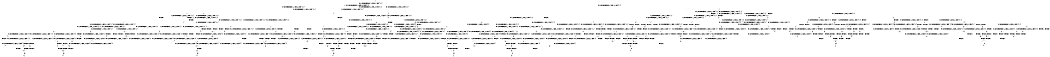 digraph BCG {
size = "7, 10.5";
center = TRUE;
node [shape = circle];
0 [peripheries = 2];
0 -> 1 [label = "EX !0 !ATOMIC_EXCH_BRANCH (2, +1, TRUE, +0, 2, TRUE) !{0, 1, 2}"];
0 -> 2 [label = "EX !2 !ATOMIC_EXCH_BRANCH (1, +0, FALSE, +0, 1, TRUE) !{0, 1, 2}"];
0 -> 3 [label = "EX !1 !ATOMIC_EXCH_BRANCH (1, +1, TRUE, +0, 2, TRUE) !{0, 1, 2}"];
0 -> 4 [label = "EX !0 !ATOMIC_EXCH_BRANCH (2, +1, TRUE, +0, 2, TRUE) !{0, 1, 2}"];
1 -> 5 [label = "EX !2 !ATOMIC_EXCH_BRANCH (1, +0, FALSE, +0, 1, TRUE) !{0, 1, 2}"];
1 -> 6 [label = "EX !1 !ATOMIC_EXCH_BRANCH (1, +1, TRUE, +0, 2, TRUE) !{0, 1, 2}"];
1 -> 7 [label = "TERMINATE !0"];
2 -> 2 [label = "EX !2 !ATOMIC_EXCH_BRANCH (1, +0, FALSE, +0, 1, TRUE) !{0, 1, 2}"];
2 -> 8 [label = "EX !0 !ATOMIC_EXCH_BRANCH (2, +1, TRUE, +0, 2, TRUE) !{0, 1, 2}"];
2 -> 9 [label = "EX !1 !ATOMIC_EXCH_BRANCH (1, +1, TRUE, +0, 2, TRUE) !{0, 1, 2}"];
2 -> 10 [label = "EX !0 !ATOMIC_EXCH_BRANCH (2, +1, TRUE, +0, 2, TRUE) !{0, 1, 2}"];
3 -> 11 [label = "EX !0 !ATOMIC_EXCH_BRANCH (2, +1, TRUE, +0, 2, TRUE) !{0, 1, 2}"];
3 -> 12 [label = "EX !2 !ATOMIC_EXCH_BRANCH (1, +0, FALSE, +0, 1, FALSE) !{0, 1, 2}"];
3 -> 13 [label = "TERMINATE !1"];
3 -> 14 [label = "EX !0 !ATOMIC_EXCH_BRANCH (2, +1, TRUE, +0, 2, TRUE) !{0, 1, 2}"];
4 -> 15 [label = "EX !1 !ATOMIC_EXCH_BRANCH (1, +1, TRUE, +0, 2, TRUE) !{0, 1, 2}"];
4 -> 16 [label = "EX !2 !ATOMIC_EXCH_BRANCH (1, +0, FALSE, +0, 1, TRUE) !{0, 1, 2}"];
4 -> 17 [label = "EX !1 !ATOMIC_EXCH_BRANCH (1, +1, TRUE, +0, 2, TRUE) !{0, 1, 2}"];
4 -> 18 [label = "TERMINATE !0"];
5 -> 5 [label = "EX !2 !ATOMIC_EXCH_BRANCH (1, +0, FALSE, +0, 1, TRUE) !{0, 1, 2}"];
5 -> 19 [label = "EX !1 !ATOMIC_EXCH_BRANCH (1, +1, TRUE, +0, 2, TRUE) !{0, 1, 2}"];
5 -> 20 [label = "TERMINATE !0"];
6 -> 21 [label = "EX !2 !ATOMIC_EXCH_BRANCH (1, +0, FALSE, +0, 1, FALSE) !{0, 1, 2}"];
6 -> 22 [label = "TERMINATE !0"];
6 -> 23 [label = "TERMINATE !1"];
7 -> 24 [label = "EX !2 !ATOMIC_EXCH_BRANCH (1, +0, FALSE, +0, 1, TRUE) !{1, 2}"];
7 -> 25 [label = "EX !1 !ATOMIC_EXCH_BRANCH (1, +1, TRUE, +0, 2, TRUE) !{1, 2}"];
7 -> 26 [label = "EX !1 !ATOMIC_EXCH_BRANCH (1, +1, TRUE, +0, 2, TRUE) !{1, 2}"];
8 -> 5 [label = "EX !2 !ATOMIC_EXCH_BRANCH (1, +0, FALSE, +0, 1, TRUE) !{0, 1, 2}"];
8 -> 19 [label = "EX !1 !ATOMIC_EXCH_BRANCH (1, +1, TRUE, +0, 2, TRUE) !{0, 1, 2}"];
8 -> 20 [label = "TERMINATE !0"];
9 -> 12 [label = "EX !2 !ATOMIC_EXCH_BRANCH (1, +0, FALSE, +0, 1, FALSE) !{0, 1, 2}"];
9 -> 27 [label = "EX !0 !ATOMIC_EXCH_BRANCH (2, +1, TRUE, +0, 2, TRUE) !{0, 1, 2}"];
9 -> 28 [label = "TERMINATE !1"];
9 -> 29 [label = "EX !0 !ATOMIC_EXCH_BRANCH (2, +1, TRUE, +0, 2, TRUE) !{0, 1, 2}"];
10 -> 30 [label = "EX !1 !ATOMIC_EXCH_BRANCH (1, +1, TRUE, +0, 2, TRUE) !{0, 1, 2}"];
10 -> 16 [label = "EX !2 !ATOMIC_EXCH_BRANCH (1, +0, FALSE, +0, 1, TRUE) !{0, 1, 2}"];
10 -> 31 [label = "EX !1 !ATOMIC_EXCH_BRANCH (1, +1, TRUE, +0, 2, TRUE) !{0, 1, 2}"];
10 -> 32 [label = "TERMINATE !0"];
11 -> 21 [label = "EX !2 !ATOMIC_EXCH_BRANCH (1, +0, FALSE, +0, 1, FALSE) !{0, 1, 2}"];
11 -> 22 [label = "TERMINATE !0"];
11 -> 23 [label = "TERMINATE !1"];
12 -> 33 [label = "EX !2 !ATOMIC_EXCH_BRANCH (2, +0, FALSE, +0, 2, TRUE) !{0, 1, 2}"];
12 -> 34 [label = "EX !0 !ATOMIC_EXCH_BRANCH (2, +1, TRUE, +0, 2, TRUE) !{0, 1, 2}"];
12 -> 35 [label = "TERMINATE !1"];
12 -> 36 [label = "EX !0 !ATOMIC_EXCH_BRANCH (2, +1, TRUE, +0, 2, TRUE) !{0, 1, 2}"];
13 -> 37 [label = "EX !0 !ATOMIC_EXCH_BRANCH (2, +1, TRUE, +0, 2, TRUE) !{0, 2}"];
13 -> 38 [label = "EX !2 !ATOMIC_EXCH_BRANCH (1, +0, FALSE, +0, 1, FALSE) !{0, 2}"];
13 -> 39 [label = "EX !0 !ATOMIC_EXCH_BRANCH (2, +1, TRUE, +0, 2, TRUE) !{0, 2}"];
14 -> 40 [label = "EX !2 !ATOMIC_EXCH_BRANCH (1, +0, FALSE, +0, 1, FALSE) !{0, 1, 2}"];
14 -> 41 [label = "TERMINATE !0"];
14 -> 42 [label = "TERMINATE !1"];
15 -> 43 [label = "EX !2 !ATOMIC_EXCH_BRANCH (1, +0, FALSE, +0, 1, FALSE) !{0, 1, 2}"];
15 -> 44 [label = "EX !2 !ATOMIC_EXCH_BRANCH (1, +0, FALSE, +0, 1, FALSE) !{0, 1, 2}"];
15 -> 45 [label = "TERMINATE !0"];
15 -> 46 [label = "TERMINATE !1"];
16 -> 30 [label = "EX !1 !ATOMIC_EXCH_BRANCH (1, +1, TRUE, +0, 2, TRUE) !{0, 1, 2}"];
16 -> 16 [label = "EX !2 !ATOMIC_EXCH_BRANCH (1, +0, FALSE, +0, 1, TRUE) !{0, 1, 2}"];
16 -> 31 [label = "EX !1 !ATOMIC_EXCH_BRANCH (1, +1, TRUE, +0, 2, TRUE) !{0, 1, 2}"];
16 -> 32 [label = "TERMINATE !0"];
17 -> 40 [label = "EX !2 !ATOMIC_EXCH_BRANCH (1, +0, FALSE, +0, 1, FALSE) !{0, 1, 2}"];
17 -> 41 [label = "TERMINATE !0"];
17 -> 42 [label = "TERMINATE !1"];
18 -> 47 [label = "EX !2 !ATOMIC_EXCH_BRANCH (1, +0, FALSE, +0, 1, TRUE) !{1, 2}"];
18 -> 48 [label = "EX !1 !ATOMIC_EXCH_BRANCH (1, +1, TRUE, +0, 2, TRUE) !{1, 2}"];
19 -> 21 [label = "EX !2 !ATOMIC_EXCH_BRANCH (1, +0, FALSE, +0, 1, FALSE) !{0, 1, 2}"];
19 -> 49 [label = "TERMINATE !0"];
19 -> 50 [label = "TERMINATE !1"];
20 -> 24 [label = "EX !2 !ATOMIC_EXCH_BRANCH (1, +0, FALSE, +0, 1, TRUE) !{1, 2}"];
20 -> 51 [label = "EX !1 !ATOMIC_EXCH_BRANCH (1, +1, TRUE, +0, 2, TRUE) !{1, 2}"];
20 -> 52 [label = "EX !1 !ATOMIC_EXCH_BRANCH (1, +1, TRUE, +0, 2, TRUE) !{1, 2}"];
21 -> 53 [label = "EX !2 !ATOMIC_EXCH_BRANCH (2, +0, FALSE, +0, 2, FALSE) !{0, 1, 2}"];
21 -> 54 [label = "TERMINATE !0"];
21 -> 55 [label = "TERMINATE !1"];
22 -> 56 [label = "EX !2 !ATOMIC_EXCH_BRANCH (1, +0, FALSE, +0, 1, FALSE) !{1, 2}"];
22 -> 57 [label = "TERMINATE !1"];
23 -> 58 [label = "EX !2 !ATOMIC_EXCH_BRANCH (1, +0, FALSE, +0, 1, FALSE) !{0, 2}"];
23 -> 57 [label = "TERMINATE !0"];
24 -> 24 [label = "EX !2 !ATOMIC_EXCH_BRANCH (1, +0, FALSE, +0, 1, TRUE) !{1, 2}"];
24 -> 51 [label = "EX !1 !ATOMIC_EXCH_BRANCH (1, +1, TRUE, +0, 2, TRUE) !{1, 2}"];
24 -> 52 [label = "EX !1 !ATOMIC_EXCH_BRANCH (1, +1, TRUE, +0, 2, TRUE) !{1, 2}"];
25 -> 56 [label = "EX !2 !ATOMIC_EXCH_BRANCH (1, +0, FALSE, +0, 1, FALSE) !{1, 2}"];
25 -> 57 [label = "TERMINATE !1"];
26 -> 59 [label = "EX !2 !ATOMIC_EXCH_BRANCH (1, +0, FALSE, +0, 1, FALSE) !{1, 2}"];
26 -> 60 [label = "EX !2 !ATOMIC_EXCH_BRANCH (1, +0, FALSE, +0, 1, FALSE) !{1, 2}"];
26 -> 61 [label = "TERMINATE !1"];
27 -> 21 [label = "EX !2 !ATOMIC_EXCH_BRANCH (1, +0, FALSE, +0, 1, FALSE) !{0, 1, 2}"];
27 -> 49 [label = "TERMINATE !0"];
27 -> 50 [label = "TERMINATE !1"];
28 -> 38 [label = "EX !2 !ATOMIC_EXCH_BRANCH (1, +0, FALSE, +0, 1, FALSE) !{0, 2}"];
28 -> 62 [label = "EX !0 !ATOMIC_EXCH_BRANCH (2, +1, TRUE, +0, 2, TRUE) !{0, 2}"];
28 -> 63 [label = "EX !0 !ATOMIC_EXCH_BRANCH (2, +1, TRUE, +0, 2, TRUE) !{0, 2}"];
29 -> 40 [label = "EX !2 !ATOMIC_EXCH_BRANCH (1, +0, FALSE, +0, 1, FALSE) !{0, 1, 2}"];
29 -> 64 [label = "TERMINATE !0"];
29 -> 65 [label = "TERMINATE !1"];
30 -> 43 [label = "EX !2 !ATOMIC_EXCH_BRANCH (1, +0, FALSE, +0, 1, FALSE) !{0, 1, 2}"];
30 -> 44 [label = "EX !2 !ATOMIC_EXCH_BRANCH (1, +0, FALSE, +0, 1, FALSE) !{0, 1, 2}"];
30 -> 66 [label = "TERMINATE !0"];
30 -> 67 [label = "TERMINATE !1"];
31 -> 40 [label = "EX !2 !ATOMIC_EXCH_BRANCH (1, +0, FALSE, +0, 1, FALSE) !{0, 1, 2}"];
31 -> 64 [label = "TERMINATE !0"];
31 -> 65 [label = "TERMINATE !1"];
32 -> 47 [label = "EX !2 !ATOMIC_EXCH_BRANCH (1, +0, FALSE, +0, 1, TRUE) !{1, 2}"];
32 -> 68 [label = "EX !1 !ATOMIC_EXCH_BRANCH (1, +1, TRUE, +0, 2, TRUE) !{1, 2}"];
33 -> 33 [label = "EX !2 !ATOMIC_EXCH_BRANCH (2, +0, FALSE, +0, 2, TRUE) !{0, 1, 2}"];
33 -> 34 [label = "EX !0 !ATOMIC_EXCH_BRANCH (2, +1, TRUE, +0, 2, TRUE) !{0, 1, 2}"];
33 -> 35 [label = "TERMINATE !1"];
33 -> 36 [label = "EX !0 !ATOMIC_EXCH_BRANCH (2, +1, TRUE, +0, 2, TRUE) !{0, 1, 2}"];
34 -> 53 [label = "EX !2 !ATOMIC_EXCH_BRANCH (2, +0, FALSE, +0, 2, FALSE) !{0, 1, 2}"];
34 -> 54 [label = "TERMINATE !0"];
34 -> 55 [label = "TERMINATE !1"];
35 -> 69 [label = "EX !2 !ATOMIC_EXCH_BRANCH (2, +0, FALSE, +0, 2, TRUE) !{0, 2}"];
35 -> 70 [label = "EX !0 !ATOMIC_EXCH_BRANCH (2, +1, TRUE, +0, 2, TRUE) !{0, 2}"];
35 -> 71 [label = "EX !0 !ATOMIC_EXCH_BRANCH (2, +1, TRUE, +0, 2, TRUE) !{0, 2}"];
36 -> 72 [label = "EX !2 !ATOMIC_EXCH_BRANCH (2, +0, FALSE, +0, 2, FALSE) !{0, 1, 2}"];
36 -> 73 [label = "TERMINATE !0"];
36 -> 74 [label = "TERMINATE !1"];
37 -> 58 [label = "EX !2 !ATOMIC_EXCH_BRANCH (1, +0, FALSE, +0, 1, FALSE) !{0, 2}"];
37 -> 57 [label = "TERMINATE !0"];
38 -> 69 [label = "EX !2 !ATOMIC_EXCH_BRANCH (2, +0, FALSE, +0, 2, TRUE) !{0, 2}"];
38 -> 70 [label = "EX !0 !ATOMIC_EXCH_BRANCH (2, +1, TRUE, +0, 2, TRUE) !{0, 2}"];
38 -> 71 [label = "EX !0 !ATOMIC_EXCH_BRANCH (2, +1, TRUE, +0, 2, TRUE) !{0, 2}"];
39 -> 75 [label = "EX !2 !ATOMIC_EXCH_BRANCH (1, +0, FALSE, +0, 1, FALSE) !{0, 2}"];
39 -> 76 [label = "EX !2 !ATOMIC_EXCH_BRANCH (1, +0, FALSE, +0, 1, FALSE) !{0, 2}"];
39 -> 77 [label = "TERMINATE !0"];
40 -> 72 [label = "EX !2 !ATOMIC_EXCH_BRANCH (2, +0, FALSE, +0, 2, FALSE) !{0, 1, 2}"];
40 -> 73 [label = "TERMINATE !0"];
40 -> 74 [label = "TERMINATE !1"];
41 -> 78 [label = "EX !2 !ATOMIC_EXCH_BRANCH (1, +0, FALSE, +0, 1, FALSE) !{1, 2}"];
41 -> 79 [label = "TERMINATE !1"];
42 -> 80 [label = "EX !2 !ATOMIC_EXCH_BRANCH (1, +0, FALSE, +0, 1, FALSE) !{0, 2}"];
42 -> 79 [label = "TERMINATE !0"];
43 -> 81 [label = "EX !2 !ATOMIC_EXCH_BRANCH (2, +0, FALSE, +0, 2, FALSE) !{0, 1, 2}"];
43 -> 82 [label = "TERMINATE !0"];
43 -> 83 [label = "TERMINATE !1"];
44 -> 81 [label = "EX !2 !ATOMIC_EXCH_BRANCH (2, +0, FALSE, +0, 2, FALSE) !{0, 1, 2}"];
44 -> 84 [label = "EX !2 !ATOMIC_EXCH_BRANCH (2, +0, FALSE, +0, 2, FALSE) !{0, 1, 2}"];
44 -> 85 [label = "TERMINATE !0"];
44 -> 86 [label = "TERMINATE !1"];
45 -> 87 [label = "EX !2 !ATOMIC_EXCH_BRANCH (1, +0, FALSE, +0, 1, FALSE) !{1, 2}"];
45 -> 88 [label = "TERMINATE !1"];
46 -> 89 [label = "EX !2 !ATOMIC_EXCH_BRANCH (1, +0, FALSE, +0, 1, FALSE) !{0, 2}"];
46 -> 88 [label = "TERMINATE !0"];
47 -> 47 [label = "EX !2 !ATOMIC_EXCH_BRANCH (1, +0, FALSE, +0, 1, TRUE) !{1, 2}"];
47 -> 68 [label = "EX !1 !ATOMIC_EXCH_BRANCH (1, +1, TRUE, +0, 2, TRUE) !{1, 2}"];
48 -> 78 [label = "EX !2 !ATOMIC_EXCH_BRANCH (1, +0, FALSE, +0, 1, FALSE) !{1, 2}"];
48 -> 79 [label = "TERMINATE !1"];
49 -> 56 [label = "EX !2 !ATOMIC_EXCH_BRANCH (1, +0, FALSE, +0, 1, FALSE) !{1, 2}"];
49 -> 90 [label = "TERMINATE !1"];
50 -> 58 [label = "EX !2 !ATOMIC_EXCH_BRANCH (1, +0, FALSE, +0, 1, FALSE) !{0, 2}"];
50 -> 90 [label = "TERMINATE !0"];
51 -> 56 [label = "EX !2 !ATOMIC_EXCH_BRANCH (1, +0, FALSE, +0, 1, FALSE) !{1, 2}"];
51 -> 90 [label = "TERMINATE !1"];
52 -> 59 [label = "EX !2 !ATOMIC_EXCH_BRANCH (1, +0, FALSE, +0, 1, FALSE) !{1, 2}"];
52 -> 60 [label = "EX !2 !ATOMIC_EXCH_BRANCH (1, +0, FALSE, +0, 1, FALSE) !{1, 2}"];
52 -> 91 [label = "TERMINATE !1"];
53 -> 92 [label = "TERMINATE !0"];
53 -> 93 [label = "TERMINATE !2"];
53 -> 94 [label = "TERMINATE !1"];
54 -> 95 [label = "EX !2 !ATOMIC_EXCH_BRANCH (2, +0, FALSE, +0, 2, FALSE) !{1, 2}"];
54 -> 96 [label = "TERMINATE !1"];
55 -> 97 [label = "EX !2 !ATOMIC_EXCH_BRANCH (2, +0, FALSE, +0, 2, FALSE) !{0, 2}"];
55 -> 96 [label = "TERMINATE !0"];
56 -> 95 [label = "EX !2 !ATOMIC_EXCH_BRANCH (2, +0, FALSE, +0, 2, FALSE) !{1, 2}"];
56 -> 96 [label = "TERMINATE !1"];
57 -> 98 [label = "EX !2 !ATOMIC_EXCH_BRANCH (1, +0, FALSE, +0, 1, FALSE) !{2}"];
57 -> 99 [label = "EX !2 !ATOMIC_EXCH_BRANCH (1, +0, FALSE, +0, 1, FALSE) !{2}"];
58 -> 97 [label = "EX !2 !ATOMIC_EXCH_BRANCH (2, +0, FALSE, +0, 2, FALSE) !{0, 2}"];
58 -> 96 [label = "TERMINATE !0"];
59 -> 100 [label = "EX !2 !ATOMIC_EXCH_BRANCH (2, +0, FALSE, +0, 2, FALSE) !{1, 2}"];
59 -> 101 [label = "TERMINATE !1"];
60 -> 100 [label = "EX !2 !ATOMIC_EXCH_BRANCH (2, +0, FALSE, +0, 2, FALSE) !{1, 2}"];
60 -> 102 [label = "EX !2 !ATOMIC_EXCH_BRANCH (2, +0, FALSE, +0, 2, FALSE) !{1, 2}"];
60 -> 103 [label = "TERMINATE !1"];
61 -> 104 [label = "EX !2 !ATOMIC_EXCH_BRANCH (1, +0, FALSE, +0, 1, FALSE) !{2}"];
62 -> 58 [label = "EX !2 !ATOMIC_EXCH_BRANCH (1, +0, FALSE, +0, 1, FALSE) !{0, 2}"];
62 -> 90 [label = "TERMINATE !0"];
63 -> 75 [label = "EX !2 !ATOMIC_EXCH_BRANCH (1, +0, FALSE, +0, 1, FALSE) !{0, 2}"];
63 -> 76 [label = "EX !2 !ATOMIC_EXCH_BRANCH (1, +0, FALSE, +0, 1, FALSE) !{0, 2}"];
63 -> 105 [label = "TERMINATE !0"];
64 -> 78 [label = "EX !2 !ATOMIC_EXCH_BRANCH (1, +0, FALSE, +0, 1, FALSE) !{1, 2}"];
64 -> 106 [label = "TERMINATE !1"];
65 -> 80 [label = "EX !2 !ATOMIC_EXCH_BRANCH (1, +0, FALSE, +0, 1, FALSE) !{0, 2}"];
65 -> 106 [label = "TERMINATE !0"];
66 -> 87 [label = "EX !2 !ATOMIC_EXCH_BRANCH (1, +0, FALSE, +0, 1, FALSE) !{1, 2}"];
66 -> 107 [label = "TERMINATE !1"];
67 -> 89 [label = "EX !2 !ATOMIC_EXCH_BRANCH (1, +0, FALSE, +0, 1, FALSE) !{0, 2}"];
67 -> 107 [label = "TERMINATE !0"];
68 -> 78 [label = "EX !2 !ATOMIC_EXCH_BRANCH (1, +0, FALSE, +0, 1, FALSE) !{1, 2}"];
68 -> 106 [label = "TERMINATE !1"];
69 -> 69 [label = "EX !2 !ATOMIC_EXCH_BRANCH (2, +0, FALSE, +0, 2, TRUE) !{0, 2}"];
69 -> 70 [label = "EX !0 !ATOMIC_EXCH_BRANCH (2, +1, TRUE, +0, 2, TRUE) !{0, 2}"];
69 -> 71 [label = "EX !0 !ATOMIC_EXCH_BRANCH (2, +1, TRUE, +0, 2, TRUE) !{0, 2}"];
70 -> 97 [label = "EX !2 !ATOMIC_EXCH_BRANCH (2, +0, FALSE, +0, 2, FALSE) !{0, 2}"];
70 -> 96 [label = "TERMINATE !0"];
71 -> 108 [label = "EX !2 !ATOMIC_EXCH_BRANCH (2, +0, FALSE, +0, 2, FALSE) !{0, 2}"];
71 -> 109 [label = "EX !2 !ATOMIC_EXCH_BRANCH (2, +0, FALSE, +0, 2, FALSE) !{0, 2}"];
71 -> 110 [label = "TERMINATE !0"];
72 -> 111 [label = "TERMINATE !0"];
72 -> 112 [label = "TERMINATE !2"];
72 -> 113 [label = "TERMINATE !1"];
73 -> 114 [label = "EX !2 !ATOMIC_EXCH_BRANCH (2, +0, FALSE, +0, 2, FALSE) !{1, 2}"];
73 -> 115 [label = "TERMINATE !1"];
74 -> 116 [label = "EX !2 !ATOMIC_EXCH_BRANCH (2, +0, FALSE, +0, 2, FALSE) !{0, 2}"];
74 -> 115 [label = "TERMINATE !0"];
75 -> 108 [label = "EX !2 !ATOMIC_EXCH_BRANCH (2, +0, FALSE, +0, 2, FALSE) !{0, 2}"];
75 -> 117 [label = "TERMINATE !0"];
76 -> 108 [label = "EX !2 !ATOMIC_EXCH_BRANCH (2, +0, FALSE, +0, 2, FALSE) !{0, 2}"];
76 -> 109 [label = "EX !2 !ATOMIC_EXCH_BRANCH (2, +0, FALSE, +0, 2, FALSE) !{0, 2}"];
76 -> 110 [label = "TERMINATE !0"];
77 -> 118 [label = "EX !2 !ATOMIC_EXCH_BRANCH (1, +0, FALSE, +0, 1, FALSE) !{2}"];
78 -> 114 [label = "EX !2 !ATOMIC_EXCH_BRANCH (2, +0, FALSE, +0, 2, FALSE) !{1, 2}"];
78 -> 115 [label = "TERMINATE !1"];
79 -> 119 [label = "EX !2 !ATOMIC_EXCH_BRANCH (1, +0, FALSE, +0, 1, FALSE) !{2}"];
80 -> 116 [label = "EX !2 !ATOMIC_EXCH_BRANCH (2, +0, FALSE, +0, 2, FALSE) !{0, 2}"];
80 -> 115 [label = "TERMINATE !0"];
81 -> 120 [label = "TERMINATE !0"];
81 -> 121 [label = "TERMINATE !2"];
81 -> 122 [label = "TERMINATE !1"];
82 -> 123 [label = "EX !2 !ATOMIC_EXCH_BRANCH (2, +0, FALSE, +0, 2, FALSE) !{1, 2}"];
82 -> 124 [label = "TERMINATE !1"];
83 -> 125 [label = "EX !2 !ATOMIC_EXCH_BRANCH (2, +0, FALSE, +0, 2, FALSE) !{0, 2}"];
83 -> 124 [label = "TERMINATE !0"];
84 -> 126 [label = "TERMINATE !0"];
84 -> 127 [label = "TERMINATE !2"];
84 -> 128 [label = "TERMINATE !1"];
85 -> 129 [label = "EX !2 !ATOMIC_EXCH_BRANCH (2, +0, FALSE, +0, 2, FALSE) !{1, 2}"];
85 -> 130 [label = "TERMINATE !1"];
86 -> 131 [label = "EX !2 !ATOMIC_EXCH_BRANCH (2, +0, FALSE, +0, 2, FALSE) !{0, 2}"];
86 -> 130 [label = "TERMINATE !0"];
87 -> 129 [label = "EX !2 !ATOMIC_EXCH_BRANCH (2, +0, FALSE, +0, 2, FALSE) !{1, 2}"];
87 -> 130 [label = "TERMINATE !1"];
88 -> 132 [label = "EX !2 !ATOMIC_EXCH_BRANCH (1, +0, FALSE, +0, 1, FALSE) !{2}"];
89 -> 131 [label = "EX !2 !ATOMIC_EXCH_BRANCH (2, +0, FALSE, +0, 2, FALSE) !{0, 2}"];
89 -> 130 [label = "TERMINATE !0"];
90 -> 98 [label = "EX !2 !ATOMIC_EXCH_BRANCH (1, +0, FALSE, +0, 1, FALSE) !{2}"];
90 -> 99 [label = "EX !2 !ATOMIC_EXCH_BRANCH (1, +0, FALSE, +0, 1, FALSE) !{2}"];
91 -> 104 [label = "EX !2 !ATOMIC_EXCH_BRANCH (1, +0, FALSE, +0, 1, FALSE) !{2}"];
92 -> 133 [label = "TERMINATE !2"];
92 -> 134 [label = "TERMINATE !1"];
93 -> 133 [label = "TERMINATE !0"];
93 -> 135 [label = "TERMINATE !1"];
94 -> 134 [label = "TERMINATE !0"];
94 -> 135 [label = "TERMINATE !2"];
95 -> 133 [label = "TERMINATE !2"];
95 -> 134 [label = "TERMINATE !1"];
96 -> 136 [label = "EX !2 !ATOMIC_EXCH_BRANCH (2, +0, FALSE, +0, 2, FALSE) !{2}"];
96 -> 137 [label = "EX !2 !ATOMIC_EXCH_BRANCH (2, +0, FALSE, +0, 2, FALSE) !{2}"];
97 -> 134 [label = "TERMINATE !0"];
97 -> 135 [label = "TERMINATE !2"];
98 -> 136 [label = "EX !2 !ATOMIC_EXCH_BRANCH (2, +0, FALSE, +0, 2, FALSE) !{2}"];
98 -> 137 [label = "EX !2 !ATOMIC_EXCH_BRANCH (2, +0, FALSE, +0, 2, FALSE) !{2}"];
99 -> 137 [label = "EX !2 !ATOMIC_EXCH_BRANCH (2, +0, FALSE, +0, 2, FALSE) !{2}"];
100 -> 138 [label = "TERMINATE !2"];
100 -> 139 [label = "TERMINATE !1"];
101 -> 140 [label = "EX !2 !ATOMIC_EXCH_BRANCH (2, +0, FALSE, +0, 2, FALSE) !{2}"];
102 -> 141 [label = "TERMINATE !2"];
102 -> 142 [label = "TERMINATE !1"];
103 -> 143 [label = "EX !2 !ATOMIC_EXCH_BRANCH (2, +0, FALSE, +0, 2, FALSE) !{2}"];
104 -> 143 [label = "EX !2 !ATOMIC_EXCH_BRANCH (2, +0, FALSE, +0, 2, FALSE) !{2}"];
105 -> 118 [label = "EX !2 !ATOMIC_EXCH_BRANCH (1, +0, FALSE, +0, 1, FALSE) !{2}"];
106 -> 119 [label = "EX !2 !ATOMIC_EXCH_BRANCH (1, +0, FALSE, +0, 1, FALSE) !{2}"];
107 -> 132 [label = "EX !2 !ATOMIC_EXCH_BRANCH (1, +0, FALSE, +0, 1, FALSE) !{2}"];
108 -> 144 [label = "TERMINATE !0"];
108 -> 145 [label = "TERMINATE !2"];
109 -> 146 [label = "TERMINATE !0"];
109 -> 147 [label = "TERMINATE !2"];
110 -> 148 [label = "EX !2 !ATOMIC_EXCH_BRANCH (2, +0, FALSE, +0, 2, FALSE) !{2}"];
111 -> 149 [label = "TERMINATE !2"];
111 -> 150 [label = "TERMINATE !1"];
112 -> 149 [label = "TERMINATE !0"];
112 -> 151 [label = "TERMINATE !1"];
113 -> 150 [label = "TERMINATE !0"];
113 -> 151 [label = "TERMINATE !2"];
114 -> 149 [label = "TERMINATE !2"];
114 -> 150 [label = "TERMINATE !1"];
115 -> 152 [label = "EX !2 !ATOMIC_EXCH_BRANCH (2, +0, FALSE, +0, 2, FALSE) !{2}"];
116 -> 150 [label = "TERMINATE !0"];
116 -> 151 [label = "TERMINATE !2"];
117 -> 153 [label = "EX !2 !ATOMIC_EXCH_BRANCH (2, +0, FALSE, +0, 2, FALSE) !{2}"];
118 -> 148 [label = "EX !2 !ATOMIC_EXCH_BRANCH (2, +0, FALSE, +0, 2, FALSE) !{2}"];
119 -> 152 [label = "EX !2 !ATOMIC_EXCH_BRANCH (2, +0, FALSE, +0, 2, FALSE) !{2}"];
120 -> 154 [label = "TERMINATE !2"];
120 -> 155 [label = "TERMINATE !1"];
121 -> 154 [label = "TERMINATE !0"];
121 -> 156 [label = "TERMINATE !1"];
122 -> 155 [label = "TERMINATE !0"];
122 -> 156 [label = "TERMINATE !2"];
123 -> 154 [label = "TERMINATE !2"];
123 -> 155 [label = "TERMINATE !1"];
124 -> 157 [label = "EX !2 !ATOMIC_EXCH_BRANCH (2, +0, FALSE, +0, 2, FALSE) !{2}"];
125 -> 155 [label = "TERMINATE !0"];
125 -> 156 [label = "TERMINATE !2"];
126 -> 158 [label = "TERMINATE !2"];
126 -> 159 [label = "TERMINATE !1"];
127 -> 158 [label = "TERMINATE !0"];
127 -> 160 [label = "TERMINATE !1"];
128 -> 159 [label = "TERMINATE !0"];
128 -> 160 [label = "TERMINATE !2"];
129 -> 158 [label = "TERMINATE !2"];
129 -> 159 [label = "TERMINATE !1"];
130 -> 161 [label = "EX !2 !ATOMIC_EXCH_BRANCH (2, +0, FALSE, +0, 2, FALSE) !{2}"];
131 -> 159 [label = "TERMINATE !0"];
131 -> 160 [label = "TERMINATE !2"];
132 -> 161 [label = "EX !2 !ATOMIC_EXCH_BRANCH (2, +0, FALSE, +0, 2, FALSE) !{2}"];
133 -> 162 [label = "TERMINATE !1"];
134 -> 162 [label = "TERMINATE !2"];
135 -> 162 [label = "TERMINATE !0"];
136 -> 162 [label = "TERMINATE !2"];
137 -> 163 [label = "TERMINATE !2"];
138 -> 164 [label = "TERMINATE !1"];
139 -> 164 [label = "TERMINATE !2"];
140 -> 164 [label = "TERMINATE !2"];
141 -> 165 [label = "TERMINATE !1"];
142 -> 165 [label = "TERMINATE !2"];
143 -> 165 [label = "TERMINATE !2"];
144 -> 166 [label = "TERMINATE !2"];
145 -> 166 [label = "TERMINATE !0"];
146 -> 167 [label = "TERMINATE !2"];
147 -> 167 [label = "TERMINATE !0"];
148 -> 167 [label = "TERMINATE !2"];
149 -> 168 [label = "TERMINATE !1"];
150 -> 168 [label = "TERMINATE !2"];
151 -> 168 [label = "TERMINATE !0"];
152 -> 168 [label = "TERMINATE !2"];
153 -> 166 [label = "TERMINATE !2"];
154 -> 169 [label = "TERMINATE !1"];
155 -> 169 [label = "TERMINATE !2"];
156 -> 169 [label = "TERMINATE !0"];
157 -> 169 [label = "TERMINATE !2"];
158 -> 170 [label = "TERMINATE !1"];
159 -> 170 [label = "TERMINATE !2"];
160 -> 170 [label = "TERMINATE !0"];
161 -> 170 [label = "TERMINATE !2"];
162 -> 171 [label = "exit"];
163 -> 172 [label = "exit"];
164 -> 173 [label = "exit"];
165 -> 174 [label = "exit"];
166 -> 175 [label = "exit"];
167 -> 176 [label = "exit"];
168 -> 177 [label = "exit"];
169 -> 178 [label = "exit"];
170 -> 179 [label = "exit"];
}
